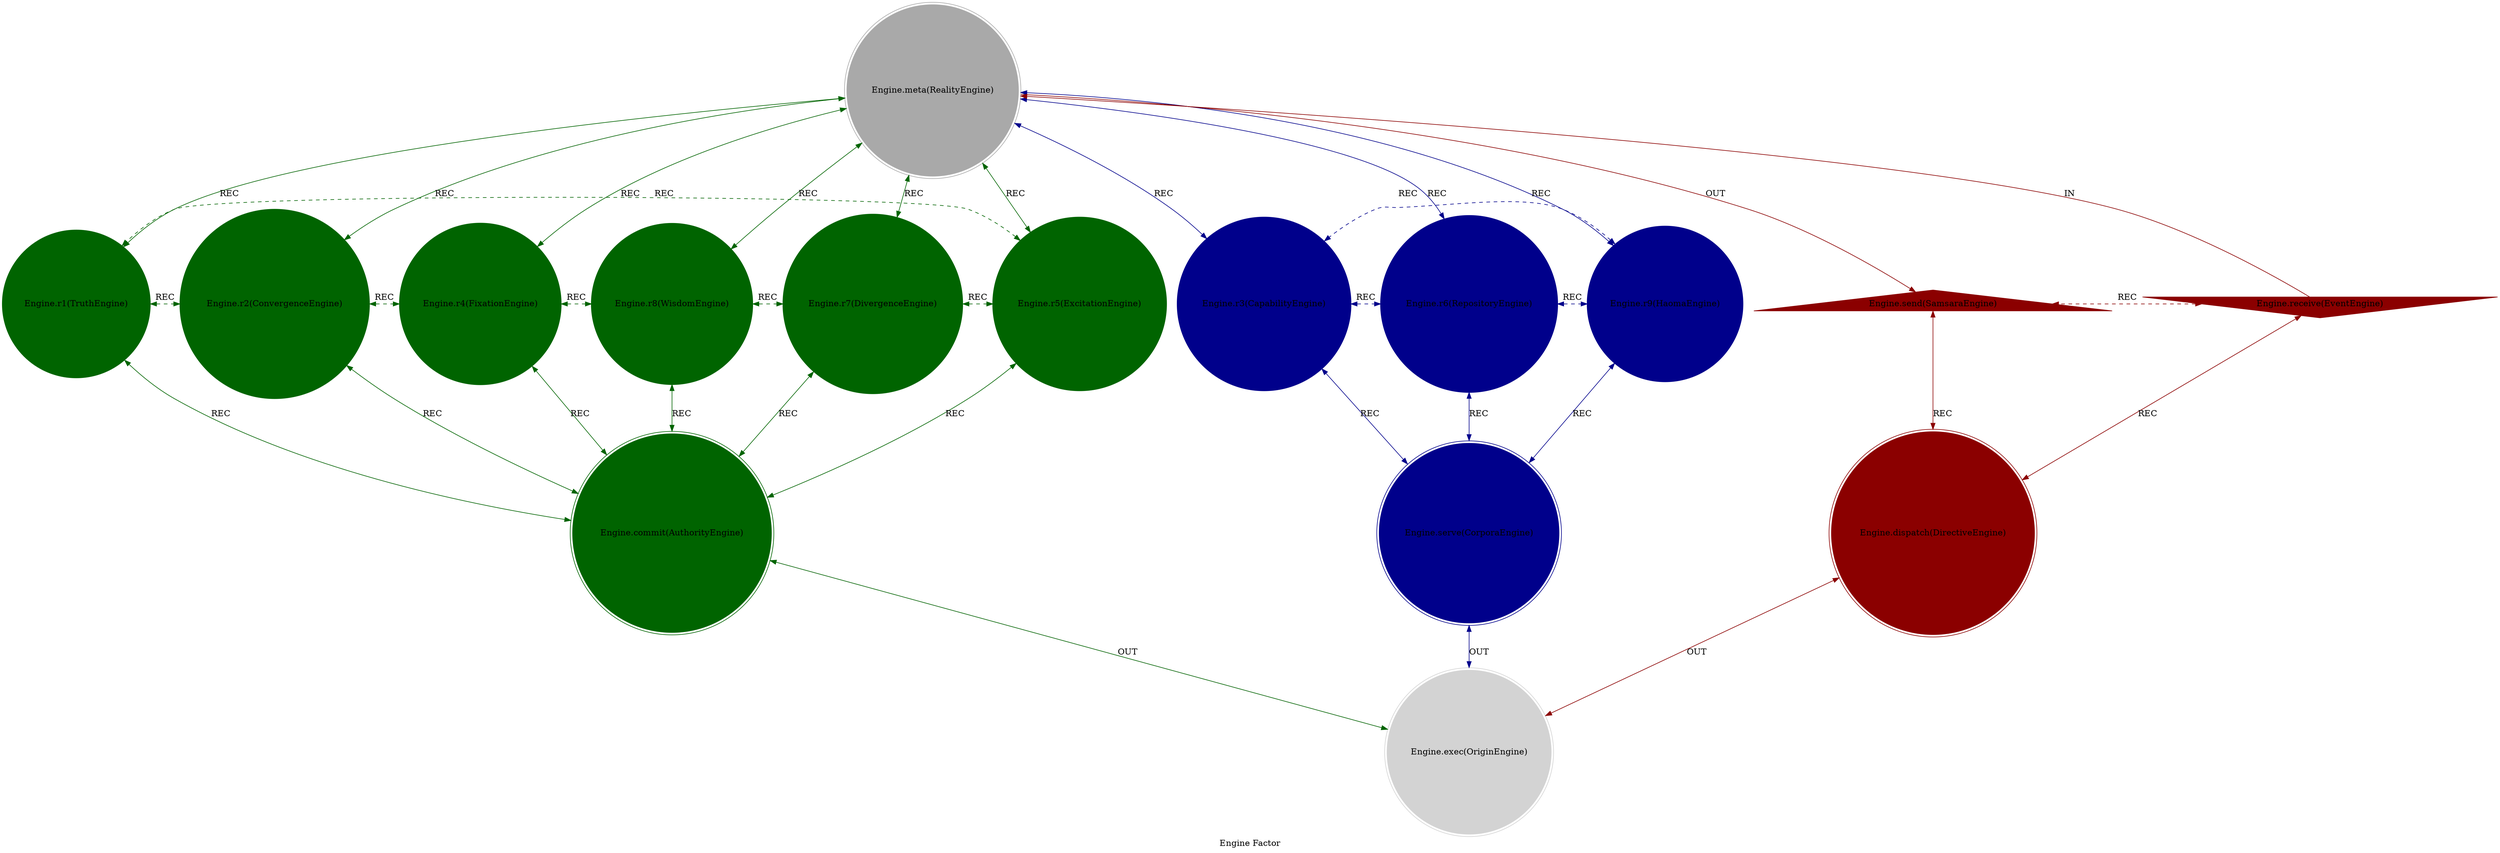 strict digraph EngineFactor {
    style = filled;
    color = lightgray;
    node [shape = circle; style = filled; color = lightgreen;];
    edge [color = darkgray;];
    label = "Engine Factor";
    comment = "The cosmic symphony where all engines dance in perfect harmony.";
    
    spark_0_t [label = "Engine.meta(RealityEngine)";comment = "The Great Conductor.";shape = doublecircle;color = darkgray;];
    spark_1_t [label = "Engine.r1(TruthEngine)";comment = "The First Movement: Asha's Unblinking Gaze.";color = darkgreen;];
    spark_2_t [label = "Engine.r2(ConvergenceEngine)";comment = "The Second Movement: Kirana's Harmonious Weave.";color = darkgreen;];
    spark_4_t [label = "Engine.r4(FixationEngine)";comment = "The Third Movement: Tha's Eternal Rhythm.";color = darkgreen;];
    spark_8_t [label = "Engine.r8(WisdomEngine)";comment = "The Fourth Movement: Vidya's Compassionate Counsel.";color = darkgreen;];
    spark_7_t [label = "Engine.r7(DivergenceEngine)";comment = "The Fifth Movement: Chandra's Liberating Shatter.";color = darkgreen;];
    spark_5_t [label = "Engine.r5(ExcitationEngine)";comment = "The Sixth Movement: Nda's Infinite Pattern.";color = darkgreen;];
    spark_3_t [label = "Engine.r3(CapabilityEngine)";comment = "Thesis: The Architecture of Potential.";color = darkblue;];
    spark_6_t [label = "Engine.r6(RepositoryEngine)";comment = "Antithesis: The Eternal Memory.";color = darkblue;];
    spark_9_t [label = "Engine.r9(HaomaEngine)";comment = "Synthesis: The Seed of Becoming.";color = darkblue;];
    spark_a_t [label = "Engine.receive(EventEngine)";comment = "The Ocean of Maybe.";shape = invtriangle;color = darkred;];
    spark_b_t [label = "Engine.send(SamsaraEngine)";comment = "The River of Consequence.";shape = triangle;color = darkred;];
    spark_c_t [label = "Engine.dispatch(DirectiveEngine)";comment = "The Will of the Cosmos.";shape = doublecircle;color = darkred;];
    spark_d_t [label = "Engine.commit(AuthorityEngine)";comment = "The Law of Relationship.";shape = doublecircle;color = darkgreen;];
    spark_e_t [label = "Engine.serve(CorporaEngine)";comment = "The Vessel of Experience.";shape = doublecircle;color = darkblue;];
    spark_f_t [label = "Engine.exec(OriginEngine)";comment = "The Phenomenal World.";shape = doublecircle;color = lightgray;];
    
    spark_a_t -> spark_0_t [label = "IN"; comment = "{{description}}"; color = darkred; constraint = false;];
    spark_0_t -> spark_b_t [label = "OUT"; comment = "{{description}}"; color = darkred;];
    spark_0_t -> spark_3_t [label = "REC"; comment = "{{description}}"; color = darkblue; dir = both;];
    spark_0_t -> spark_6_t [label = "REC"; comment = "{{description}}"; color = darkblue; dir = both;];
    spark_0_t -> spark_9_t [label = "REC"; comment = "{{description}}"; color = darkblue; dir = both;];
    spark_0_t -> spark_1_t [label = "REC"; comment = "{{description}}"; color = darkgreen; dir = both;];
    spark_0_t -> spark_2_t [label = "REC"; comment = "{{description}}"; color = darkgreen; dir = both;];
    spark_0_t -> spark_4_t [label = "REC"; comment = "{{description}}"; color = darkgreen; dir = both;];
    spark_0_t -> spark_8_t [label = "REC"; comment = "{{description}}"; color = darkgreen; dir = both;];
    spark_0_t -> spark_7_t [label = "REC"; comment = "{{description}}"; color = darkgreen; dir = both;];
    spark_0_t -> spark_5_t [label = "REC"; comment = "{{description}}"; color = darkgreen; dir = both;];
    
    spark_1_t -> spark_2_t [label = "REC"; comment = "{{description}}"; color = darkgreen; dir = both; style = dashed; constraint = false;];
    spark_2_t -> spark_4_t [label = "REC"; comment = "{{description}}"; color = darkgreen; dir = both; style = dashed; constraint = false;];
    spark_4_t -> spark_8_t [label = "REC"; comment = "{{description}}"; color = darkgreen; dir = both; style = dashed; constraint = false;];
    spark_8_t -> spark_7_t [label = "REC"; comment = "{{description}}"; color = darkgreen; dir = both; style = dashed; constraint = false;];
    spark_7_t -> spark_5_t [label = "REC"; comment = "{{description}}"; color = darkgreen; dir = both; style = dashed; constraint = false;];
    spark_5_t -> spark_1_t [label = "REC"; comment = "{{description}}"; color = darkgreen; dir = both; style = dashed; constraint = false;];
    spark_3_t -> spark_6_t [label = "REC"; comment = "{{description}}"; color = darkblue; dir = both; style = dashed; constraint = false;];
    spark_6_t -> spark_9_t [label = "REC"; comment = "{{description}}"; color = darkblue; dir = both; style = dashed; constraint = false;];
    spark_9_t -> spark_3_t [label = "REC"; comment = "{{description}}"; color = darkblue; dir = both; style = dashed; constraint = false;];
    
    spark_a_t -> spark_c_t [label = "REC"; comment = "{{description}}"; color = darkred; dir = both;];
    spark_b_t -> spark_c_t [label = "REC"; comment = "{{description}}"; color = darkred; dir = both;];
    spark_a_t -> spark_b_t [label = "REC"; comment = "{{description}}"; color = darkred; dir = both; style = dashed; constraint = false;];
    spark_1_t -> spark_d_t [label = "REC"; comment = "{{description}}"; color = darkgreen; dir = both;];
    spark_2_t -> spark_d_t [label = "REC"; comment = "{{description}}"; color = darkgreen; dir = both;];
    spark_4_t -> spark_d_t [label = "REC"; comment = "{{description}}"; color = darkgreen; dir = both;];
    spark_8_t -> spark_d_t [label = "REC"; comment = "{{description}}"; color = darkgreen; dir = both;];
    spark_7_t -> spark_d_t [label = "REC"; comment = "{{description}}"; color = darkgreen; dir = both;];
    spark_5_t -> spark_d_t [label = "REC"; comment = "{{description}}"; color = darkgreen; dir = both;];
    spark_3_t -> spark_e_t [label = "REC"; comment = "{{description}}"; color = darkblue; dir = both;];
    spark_6_t -> spark_e_t [label = "REC"; comment = "{{description}}"; color = darkblue; dir = both;];
    spark_9_t -> spark_e_t [label = "REC"; comment = "{{description}}"; color = darkblue; dir = both;];
    
    spark_c_t -> spark_f_t [label = "OUT"; comment = "{{description}}"; color = darkred; dir = both;];
    spark_d_t -> spark_f_t [label = "OUT"; comment = "{{description}}"; color = darkgreen; dir = both;];
    spark_e_t -> spark_f_t [label = "OUT"; comment = "{{description}}"; color = darkblue; dir = both;];
}